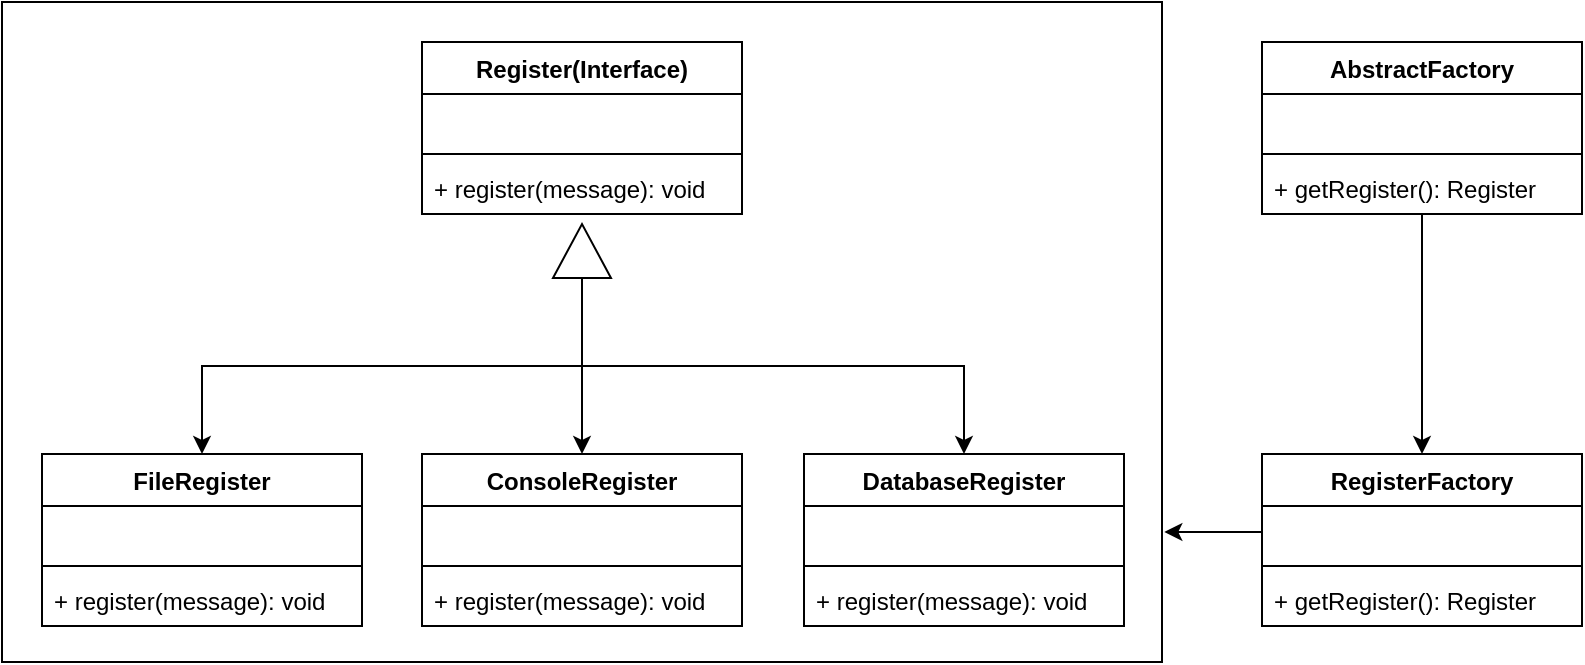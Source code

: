 <mxfile version="13.9.8" type="device"><diagram id="C5RBs43oDa-KdzZeNtuy" name="Page-1"><mxGraphModel dx="1422" dy="677" grid="1" gridSize="10" guides="1" tooltips="1" connect="1" arrows="1" fold="1" page="1" pageScale="1" pageWidth="827" pageHeight="1169" math="0" shadow="0"><root><mxCell id="WIyWlLk6GJQsqaUBKTNV-0"/><mxCell id="WIyWlLk6GJQsqaUBKTNV-1" parent="WIyWlLk6GJQsqaUBKTNV-0"/><mxCell id="J7yizNKowY2RZm1E3WdV-35" value="" style="rounded=0;whiteSpace=wrap;html=1;fillColor=none;" vertex="1" parent="WIyWlLk6GJQsqaUBKTNV-1"><mxGeometry x="10" y="30" width="580" height="330" as="geometry"/></mxCell><mxCell id="J7yizNKowY2RZm1E3WdV-22" style="edgeStyle=orthogonalEdgeStyle;rounded=0;orthogonalLoop=1;jettySize=auto;html=1;exitX=0;exitY=0.5;exitDx=0;exitDy=0;" edge="1" parent="WIyWlLk6GJQsqaUBKTNV-1" source="J7yizNKowY2RZm1E3WdV-4" target="J7yizNKowY2RZm1E3WdV-5"><mxGeometry relative="1" as="geometry"/></mxCell><mxCell id="J7yizNKowY2RZm1E3WdV-23" style="edgeStyle=orthogonalEdgeStyle;rounded=0;orthogonalLoop=1;jettySize=auto;html=1;exitX=0;exitY=0.5;exitDx=0;exitDy=0;" edge="1" parent="WIyWlLk6GJQsqaUBKTNV-1" source="J7yizNKowY2RZm1E3WdV-4" target="J7yizNKowY2RZm1E3WdV-18"><mxGeometry relative="1" as="geometry"/></mxCell><mxCell id="J7yizNKowY2RZm1E3WdV-24" style="edgeStyle=orthogonalEdgeStyle;rounded=0;orthogonalLoop=1;jettySize=auto;html=1;exitX=0;exitY=0.5;exitDx=0;exitDy=0;" edge="1" parent="WIyWlLk6GJQsqaUBKTNV-1" source="J7yizNKowY2RZm1E3WdV-4" target="J7yizNKowY2RZm1E3WdV-14"><mxGeometry relative="1" as="geometry"/></mxCell><mxCell id="J7yizNKowY2RZm1E3WdV-4" value="" style="triangle;whiteSpace=wrap;html=1;rotation=-90;" vertex="1" parent="WIyWlLk6GJQsqaUBKTNV-1"><mxGeometry x="286.5" y="140" width="27" height="29" as="geometry"/></mxCell><mxCell id="J7yizNKowY2RZm1E3WdV-5" value="ConsoleRegister" style="swimlane;fontStyle=1;align=center;verticalAlign=top;childLayout=stackLayout;horizontal=1;startSize=26;horizontalStack=0;resizeParent=1;resizeParentMax=0;resizeLast=0;collapsible=1;marginBottom=0;" vertex="1" parent="WIyWlLk6GJQsqaUBKTNV-1"><mxGeometry x="220" y="256" width="160" height="86" as="geometry"/></mxCell><mxCell id="J7yizNKowY2RZm1E3WdV-6" value=" " style="text;strokeColor=none;fillColor=none;align=left;verticalAlign=top;spacingLeft=4;spacingRight=4;overflow=hidden;rotatable=0;points=[[0,0.5],[1,0.5]];portConstraint=eastwest;" vertex="1" parent="J7yizNKowY2RZm1E3WdV-5"><mxGeometry y="26" width="160" height="26" as="geometry"/></mxCell><mxCell id="J7yizNKowY2RZm1E3WdV-7" value="" style="line;strokeWidth=1;fillColor=none;align=left;verticalAlign=middle;spacingTop=-1;spacingLeft=3;spacingRight=3;rotatable=0;labelPosition=right;points=[];portConstraint=eastwest;" vertex="1" parent="J7yizNKowY2RZm1E3WdV-5"><mxGeometry y="52" width="160" height="8" as="geometry"/></mxCell><mxCell id="J7yizNKowY2RZm1E3WdV-8" value="+ register(message): void" style="text;strokeColor=none;fillColor=none;align=left;verticalAlign=top;spacingLeft=4;spacingRight=4;overflow=hidden;rotatable=0;points=[[0,0.5],[1,0.5]];portConstraint=eastwest;" vertex="1" parent="J7yizNKowY2RZm1E3WdV-5"><mxGeometry y="60" width="160" height="26" as="geometry"/></mxCell><mxCell id="J7yizNKowY2RZm1E3WdV-10" value="AbstractFactory" style="swimlane;fontStyle=1;align=center;verticalAlign=top;childLayout=stackLayout;horizontal=1;startSize=26;horizontalStack=0;resizeParent=1;resizeParentMax=0;resizeLast=0;collapsible=1;marginBottom=0;" vertex="1" parent="WIyWlLk6GJQsqaUBKTNV-1"><mxGeometry x="640" y="50" width="160" height="86" as="geometry"/></mxCell><mxCell id="J7yizNKowY2RZm1E3WdV-11" value=" " style="text;strokeColor=none;fillColor=none;align=left;verticalAlign=top;spacingLeft=4;spacingRight=4;overflow=hidden;rotatable=0;points=[[0,0.5],[1,0.5]];portConstraint=eastwest;" vertex="1" parent="J7yizNKowY2RZm1E3WdV-10"><mxGeometry y="26" width="160" height="26" as="geometry"/></mxCell><mxCell id="J7yizNKowY2RZm1E3WdV-12" value="" style="line;strokeWidth=1;fillColor=none;align=left;verticalAlign=middle;spacingTop=-1;spacingLeft=3;spacingRight=3;rotatable=0;labelPosition=right;points=[];portConstraint=eastwest;" vertex="1" parent="J7yizNKowY2RZm1E3WdV-10"><mxGeometry y="52" width="160" height="8" as="geometry"/></mxCell><mxCell id="J7yizNKowY2RZm1E3WdV-13" value="+ getRegister(): Register" style="text;strokeColor=none;fillColor=none;align=left;verticalAlign=top;spacingLeft=4;spacingRight=4;overflow=hidden;rotatable=0;points=[[0,0.5],[1,0.5]];portConstraint=eastwest;" vertex="1" parent="J7yizNKowY2RZm1E3WdV-10"><mxGeometry y="60" width="160" height="26" as="geometry"/></mxCell><mxCell id="J7yizNKowY2RZm1E3WdV-14" value="FileRegister" style="swimlane;fontStyle=1;align=center;verticalAlign=top;childLayout=stackLayout;horizontal=1;startSize=26;horizontalStack=0;resizeParent=1;resizeParentMax=0;resizeLast=0;collapsible=1;marginBottom=0;" vertex="1" parent="WIyWlLk6GJQsqaUBKTNV-1"><mxGeometry x="30" y="256" width="160" height="86" as="geometry"/></mxCell><mxCell id="J7yizNKowY2RZm1E3WdV-15" value=" " style="text;strokeColor=none;fillColor=none;align=left;verticalAlign=top;spacingLeft=4;spacingRight=4;overflow=hidden;rotatable=0;points=[[0,0.5],[1,0.5]];portConstraint=eastwest;" vertex="1" parent="J7yizNKowY2RZm1E3WdV-14"><mxGeometry y="26" width="160" height="26" as="geometry"/></mxCell><mxCell id="J7yizNKowY2RZm1E3WdV-16" value="" style="line;strokeWidth=1;fillColor=none;align=left;verticalAlign=middle;spacingTop=-1;spacingLeft=3;spacingRight=3;rotatable=0;labelPosition=right;points=[];portConstraint=eastwest;" vertex="1" parent="J7yizNKowY2RZm1E3WdV-14"><mxGeometry y="52" width="160" height="8" as="geometry"/></mxCell><mxCell id="J7yizNKowY2RZm1E3WdV-17" value="+ register(message): void" style="text;strokeColor=none;fillColor=none;align=left;verticalAlign=top;spacingLeft=4;spacingRight=4;overflow=hidden;rotatable=0;points=[[0,0.5],[1,0.5]];portConstraint=eastwest;" vertex="1" parent="J7yizNKowY2RZm1E3WdV-14"><mxGeometry y="60" width="160" height="26" as="geometry"/></mxCell><mxCell id="J7yizNKowY2RZm1E3WdV-18" value="DatabaseRegister" style="swimlane;fontStyle=1;align=center;verticalAlign=top;childLayout=stackLayout;horizontal=1;startSize=26;horizontalStack=0;resizeParent=1;resizeParentMax=0;resizeLast=0;collapsible=1;marginBottom=0;" vertex="1" parent="WIyWlLk6GJQsqaUBKTNV-1"><mxGeometry x="411" y="256" width="160" height="86" as="geometry"/></mxCell><mxCell id="J7yizNKowY2RZm1E3WdV-19" value=" " style="text;strokeColor=none;fillColor=none;align=left;verticalAlign=top;spacingLeft=4;spacingRight=4;overflow=hidden;rotatable=0;points=[[0,0.5],[1,0.5]];portConstraint=eastwest;" vertex="1" parent="J7yizNKowY2RZm1E3WdV-18"><mxGeometry y="26" width="160" height="26" as="geometry"/></mxCell><mxCell id="J7yizNKowY2RZm1E3WdV-20" value="" style="line;strokeWidth=1;fillColor=none;align=left;verticalAlign=middle;spacingTop=-1;spacingLeft=3;spacingRight=3;rotatable=0;labelPosition=right;points=[];portConstraint=eastwest;" vertex="1" parent="J7yizNKowY2RZm1E3WdV-18"><mxGeometry y="52" width="160" height="8" as="geometry"/></mxCell><mxCell id="J7yizNKowY2RZm1E3WdV-21" value="+ register(message): void" style="text;strokeColor=none;fillColor=none;align=left;verticalAlign=top;spacingLeft=4;spacingRight=4;overflow=hidden;rotatable=0;points=[[0,0.5],[1,0.5]];portConstraint=eastwest;" vertex="1" parent="J7yizNKowY2RZm1E3WdV-18"><mxGeometry y="60" width="160" height="26" as="geometry"/></mxCell><mxCell id="J7yizNKowY2RZm1E3WdV-25" value="Register(Interface)" style="swimlane;fontStyle=1;align=center;verticalAlign=top;childLayout=stackLayout;horizontal=1;startSize=26;horizontalStack=0;resizeParent=1;resizeParentMax=0;resizeLast=0;collapsible=1;marginBottom=0;" vertex="1" parent="WIyWlLk6GJQsqaUBKTNV-1"><mxGeometry x="220" y="50" width="160" height="86" as="geometry"/></mxCell><mxCell id="J7yizNKowY2RZm1E3WdV-26" value=" " style="text;strokeColor=none;fillColor=none;align=left;verticalAlign=top;spacingLeft=4;spacingRight=4;overflow=hidden;rotatable=0;points=[[0,0.5],[1,0.5]];portConstraint=eastwest;" vertex="1" parent="J7yizNKowY2RZm1E3WdV-25"><mxGeometry y="26" width="160" height="26" as="geometry"/></mxCell><mxCell id="J7yizNKowY2RZm1E3WdV-27" value="" style="line;strokeWidth=1;fillColor=none;align=left;verticalAlign=middle;spacingTop=-1;spacingLeft=3;spacingRight=3;rotatable=0;labelPosition=right;points=[];portConstraint=eastwest;" vertex="1" parent="J7yizNKowY2RZm1E3WdV-25"><mxGeometry y="52" width="160" height="8" as="geometry"/></mxCell><mxCell id="J7yizNKowY2RZm1E3WdV-28" value="+ register(message): void" style="text;strokeColor=none;fillColor=none;align=left;verticalAlign=top;spacingLeft=4;spacingRight=4;overflow=hidden;rotatable=0;points=[[0,0.5],[1,0.5]];portConstraint=eastwest;" vertex="1" parent="J7yizNKowY2RZm1E3WdV-25"><mxGeometry y="60" width="160" height="26" as="geometry"/></mxCell><mxCell id="J7yizNKowY2RZm1E3WdV-29" value="RegisterFactory" style="swimlane;fontStyle=1;align=center;verticalAlign=top;childLayout=stackLayout;horizontal=1;startSize=26;horizontalStack=0;resizeParent=1;resizeParentMax=0;resizeLast=0;collapsible=1;marginBottom=0;" vertex="1" parent="WIyWlLk6GJQsqaUBKTNV-1"><mxGeometry x="640" y="256" width="160" height="86" as="geometry"/></mxCell><mxCell id="J7yizNKowY2RZm1E3WdV-30" value=" " style="text;strokeColor=none;fillColor=none;align=left;verticalAlign=top;spacingLeft=4;spacingRight=4;overflow=hidden;rotatable=0;points=[[0,0.5],[1,0.5]];portConstraint=eastwest;" vertex="1" parent="J7yizNKowY2RZm1E3WdV-29"><mxGeometry y="26" width="160" height="26" as="geometry"/></mxCell><mxCell id="J7yizNKowY2RZm1E3WdV-31" value="" style="line;strokeWidth=1;fillColor=none;align=left;verticalAlign=middle;spacingTop=-1;spacingLeft=3;spacingRight=3;rotatable=0;labelPosition=right;points=[];portConstraint=eastwest;" vertex="1" parent="J7yizNKowY2RZm1E3WdV-29"><mxGeometry y="52" width="160" height="8" as="geometry"/></mxCell><mxCell id="J7yizNKowY2RZm1E3WdV-32" value="+ getRegister(): Register" style="text;strokeColor=none;fillColor=none;align=left;verticalAlign=top;spacingLeft=4;spacingRight=4;overflow=hidden;rotatable=0;points=[[0,0.5],[1,0.5]];portConstraint=eastwest;" vertex="1" parent="J7yizNKowY2RZm1E3WdV-29"><mxGeometry y="60" width="160" height="26" as="geometry"/></mxCell><mxCell id="J7yizNKowY2RZm1E3WdV-33" style="edgeStyle=orthogonalEdgeStyle;rounded=0;orthogonalLoop=1;jettySize=auto;html=1;exitX=0.5;exitY=1;exitDx=0;exitDy=0;exitPerimeter=0;" edge="1" parent="WIyWlLk6GJQsqaUBKTNV-1" source="J7yizNKowY2RZm1E3WdV-13" target="J7yizNKowY2RZm1E3WdV-29"><mxGeometry relative="1" as="geometry"><mxPoint x="700" y="160" as="sourcePoint"/></mxGeometry></mxCell><mxCell id="J7yizNKowY2RZm1E3WdV-37" style="edgeStyle=orthogonalEdgeStyle;rounded=0;orthogonalLoop=1;jettySize=auto;html=1;exitX=0;exitY=0.5;exitDx=0;exitDy=0;entryX=1.002;entryY=0.803;entryDx=0;entryDy=0;entryPerimeter=0;" edge="1" parent="WIyWlLk6GJQsqaUBKTNV-1" source="J7yizNKowY2RZm1E3WdV-30" target="J7yizNKowY2RZm1E3WdV-35"><mxGeometry relative="1" as="geometry"/></mxCell></root></mxGraphModel></diagram></mxfile>